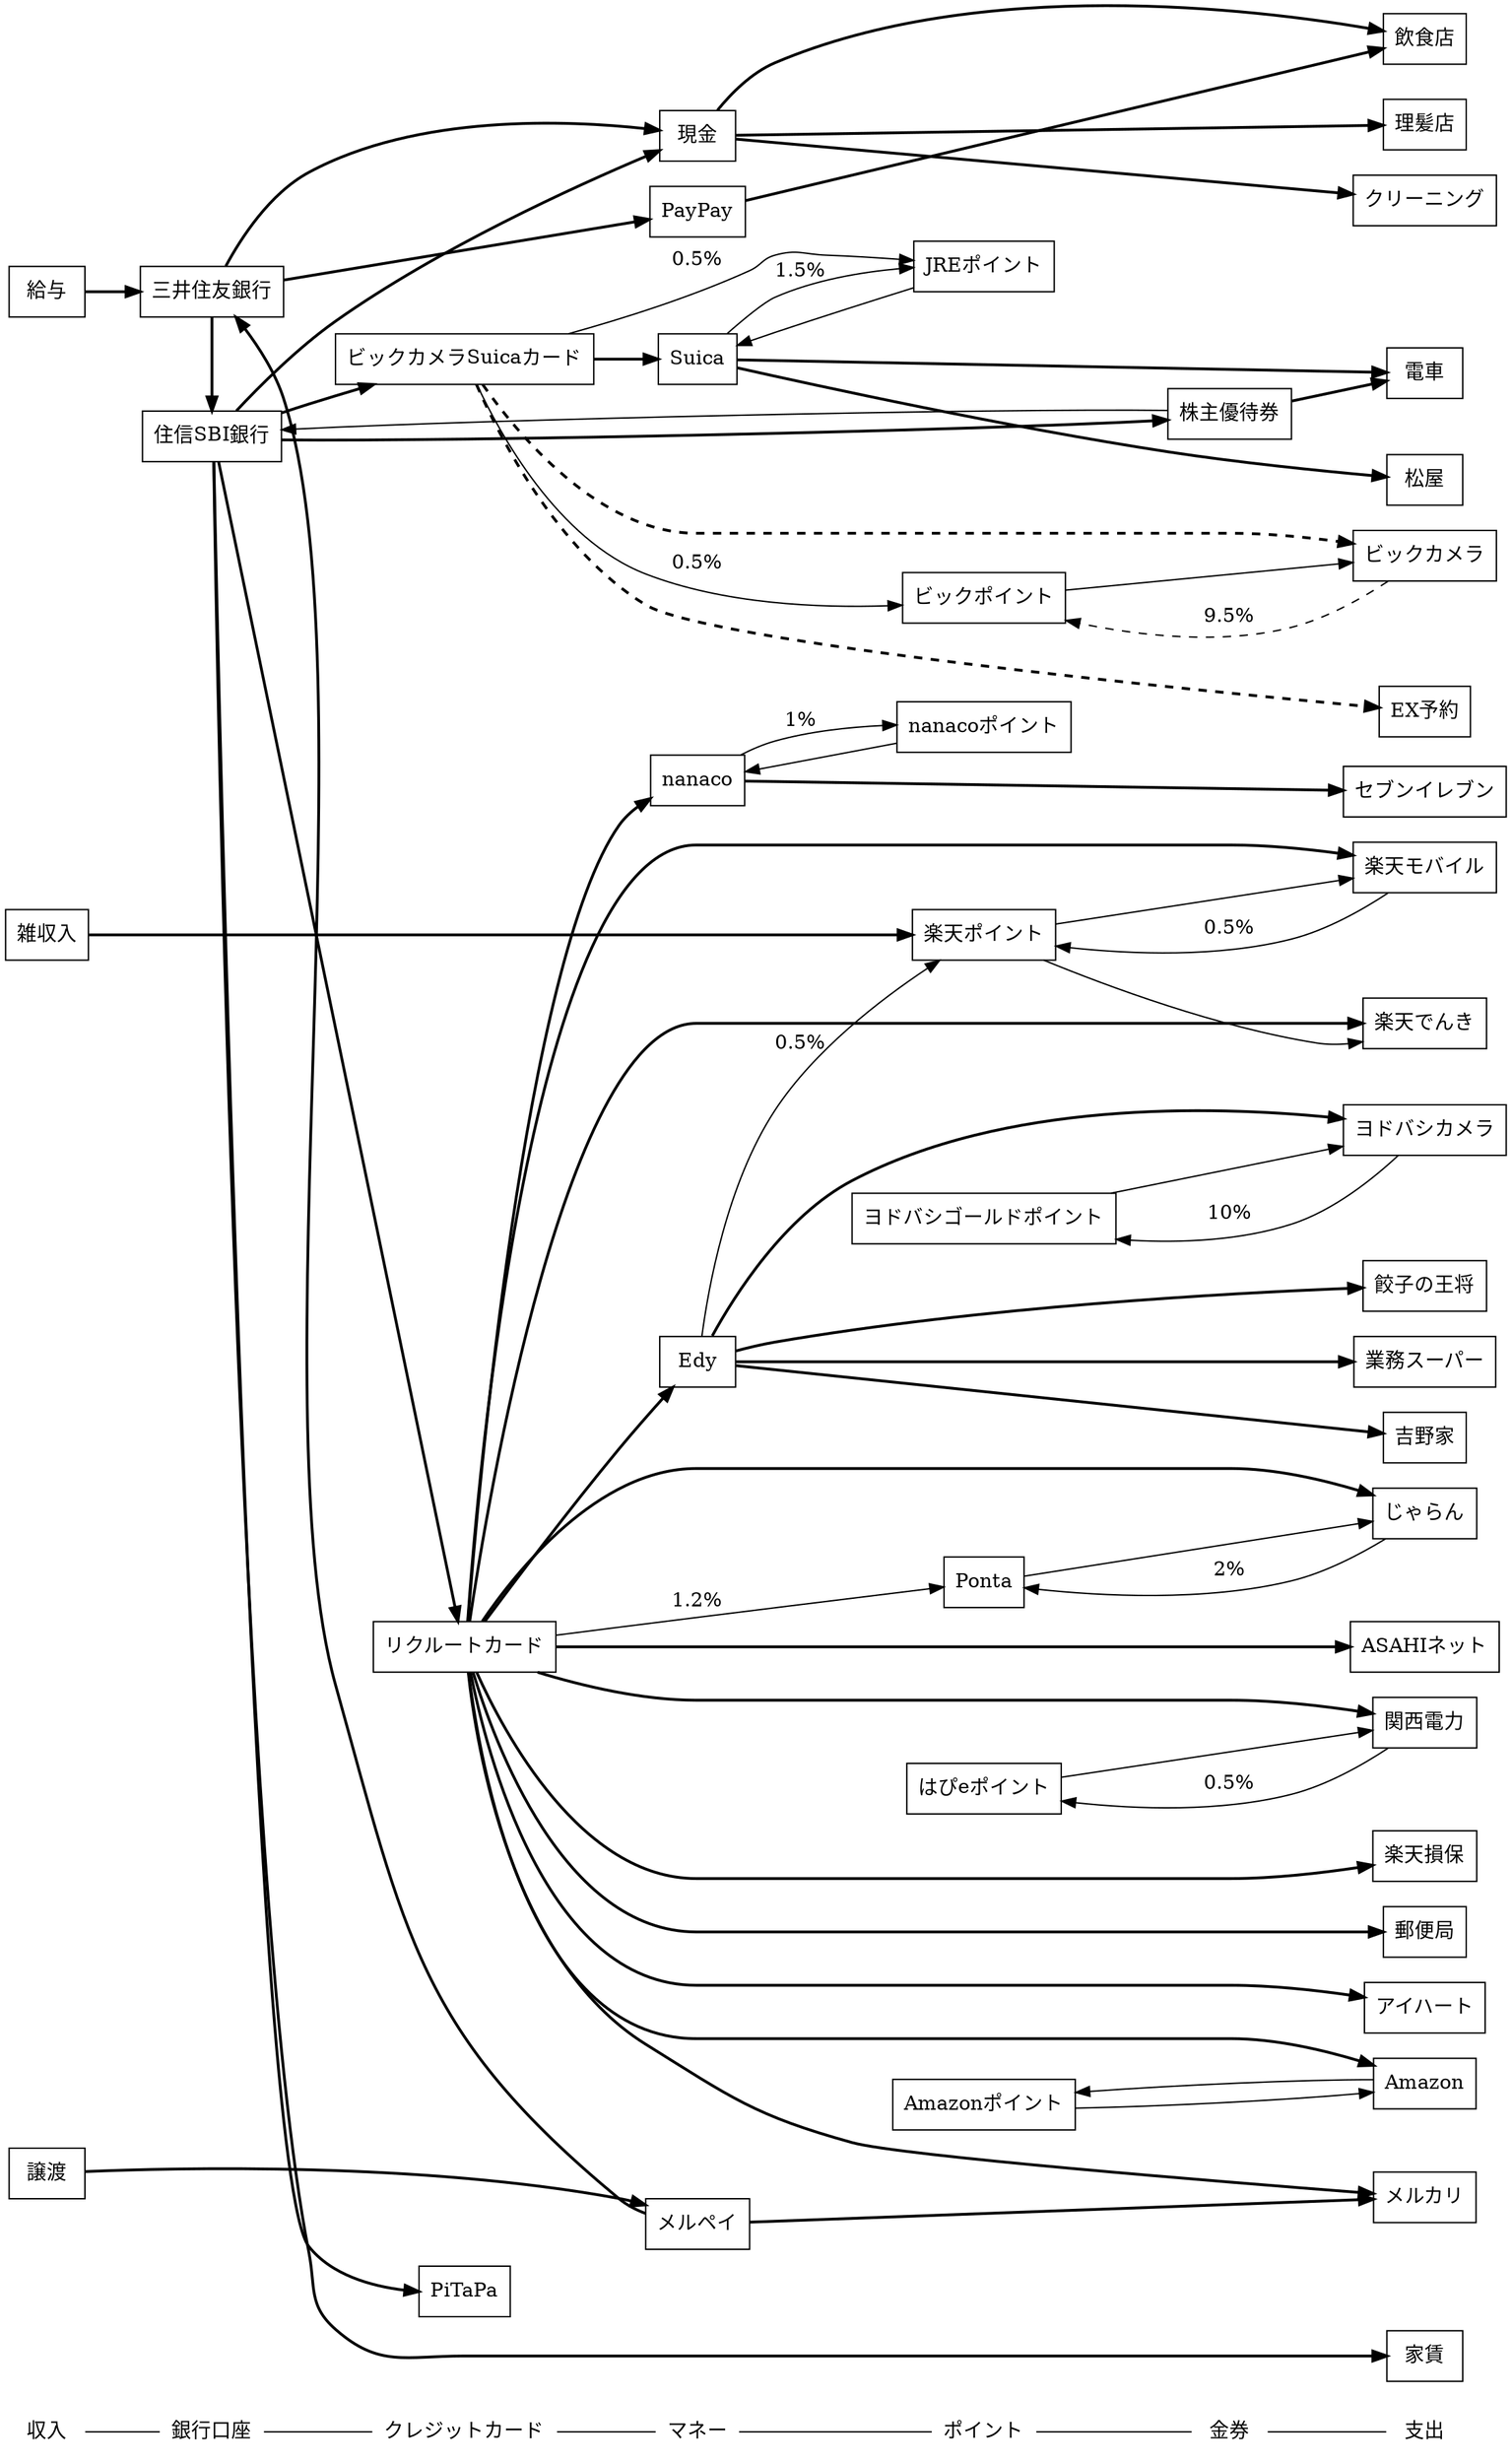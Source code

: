 // dot -Tsvg moneyflow.dot -o moneyflow.svg
// edge: bold: 支出, solid: 還元(label:還元率), dashed: Obsolete
digraph "MoneyFlow"
{
	graph [ rankdir = LR ];
	node [ shape = box ];

	"収入", "銀行口座", "クレジットカード", "マネー", "ポイント", "金券", "支出" [shape = none];
	"収入" -> "銀行口座" -> "クレジットカード" -> "マネー" -> "ポイント" -> "金券" -> "支出" [arrowhead = none];
	{
		rank = same; "収入";
		給与;
		譲渡;
		雑収入;
	}

	{
		rank = same; "銀行口座";
		三井住友銀行;
		住信SBI銀行;
	}

	{
		rank = same; "クレジットカード";
		ビックカメラSuicaカード;
		リクルートカード;
		PiTaPa;
	}

	{
		rank = same; "マネー";
		Suica;
		現金;
		nanaco;
		Edy;
		PayPay;
		メルペイ;
	}

	{
		rank = same; "ポイント";
		// 共通ポイント
		Ponta;
		楽天ポイント;
		// クレジットカード関係
		JREポイント;
		// 独自ポイント
		ビックポイント;
		Amazonポイント;
		nanacoポイント;
		ヨドバシゴールドポイント;
		はぴeポイント;
	}

	{
		rank = same; "金券";
		株主優待券;
	}

	{
		rank = same; "支出";
		家賃;
		// コンビニ
		セブンイレブン;
		// 交通
		電車;
		// インフラ
		ASAHIネット;
		楽天モバイル;
		楽天でんき;
		関西電力;
		楽天損保;
		郵便局;
		// 店舗
		アイハート;
		ビックカメラ;
		ヨドバシカメラ;
		餃子の王将;
		飲食店;
		業務スーパー;
		松屋;
		吉野家;
		理髪店;
		クリーニング;
		// ネット
		Amazon;
		EX予約;
		じゃらん;
		メルカリ;
	}

	// SMBC
	給与 -> 三井住友銀行 [style="bold", weight=100];
	三井住友銀行 -> 現金, 住信SBI銀行 [style="bold", weight=100];
	三井住友銀行 -> PayPay [style="bold", weight=100];
	PayPay -> 飲食店 [style="bold", weight=100];

	// ビックカメラSuicaカード
	ビックカメラSuicaカード -> JREポイント [label="0.5%"];
	ビックカメラSuicaカード -> ビックカメラ [style="bold,dashed", weight=100];
	ビックカメラ -> ビックポイント [style="dashed", label="9.5%"];
	ビックカメラSuicaカード -> ビックポイント [label="0.5%"]
	ビックポイント -> ビックカメラ;
	ビックカメラSuicaカード -> Suica -> 電車 [style="bold", weight=100];
	Suica -> 松屋 [style="bold", weight=100];
	ビックカメラSuicaカード -> EX予約 [style="bold,dashed", weight=100];
	Suica -> JREポイント [label="1.5%"];
	JREポイント -> Suica;

	// 住信SBI
	住信SBI銀行 -> 現金 [style="bold", weight=100];
	住信SBI銀行 -> 家賃 [style="bold", weight=100];
	住信SBI銀行 -> ビックカメラSuicaカード, リクルートカード, PiTaPa [style="bold", weight=100];
	住信SBI銀行 -> 株主優待券 [style="bold", weight=100];
	株主優待券 -> 電車 [style="bold", weight=100];
	株主優待券 -> 住信SBI銀行;

	// リクルートカード
	リクルートカード -> ASAHIネット [style="bold", weight=100];
	リクルートカード -> Amazon [style="bold", weight=100];
	リクルートカード -> じゃらん [style="bold", weight=100];
	リクルートカード -> アイハート [style="bold", weight=100];
	リクルートカード -> 関西電力 [style="bold", weight=100];
	関西電力 -> はぴeポイント [label="0.5%"];
	はぴeポイント -> 関西電力;
	リクルートカード -> 楽天でんき [style="bold", weight=100];
	リクルートカード -> 楽天損保 [style="bold", weight=100];
	リクルートカード -> 楽天モバイル [style="bold", weight=100];
	楽天モバイル -> 楽天ポイント [label="0.5%"];
	楽天ポイント -> 楽天モバイル, 楽天でんき;
	リクルートカード -> Edy [style="bold", weight=100];
	Edy -> ヨドバシカメラ [style="bold", weight=100];
	ヨドバシカメラ -> ヨドバシゴールドポイント [label="10%"];
	ヨドバシゴールドポイント -> ヨドバシカメラ;
	Edy -> 吉野家 [style="bold", weight=100];
	Edy -> 楽天ポイント [label="0.5%"];
	リクルートカード -> Ponta [label="1.2%"];
	Ponta -> じゃらん;
	じゃらん -> Ponta [label="2%"];
	Amazon -> Amazonポイント -> Amazon;
	リクルートカード -> nanaco [style="bold", weight=100];
	nanaco -> セブンイレブン [style="bold", weight=100];
	nanaco -> nanacoポイント [label="1%"];
	nanacoポイント -> nanaco;
	Edy -> 業務スーパー [style="bold", weight=100];
	Edy -> 餃子の王将 [style="bold", weight=100];
	リクルートカード -> 郵便局 [style="bold", weight=100];

	// 現金
	現金 -> 飲食店 [style="bold", weight=100];
	現金 -> 理髪店 [style="bold", weight=100];
	現金 -> クリーニング [style="bold", weight=100];

	// 譲渡
	譲渡 -> メルペイ [style="bold", weight=100];
	メルペイ -> メルカリ [style="bold", weight=100];
	メルペイ -> 三井住友銀行 [style="bold", weight=100];
	リクルートカード -> メルカリ [style="bold", weight=100];

	// 雑収入
	雑収入 -> 楽天ポイント [style="bold", weight=100];
}
